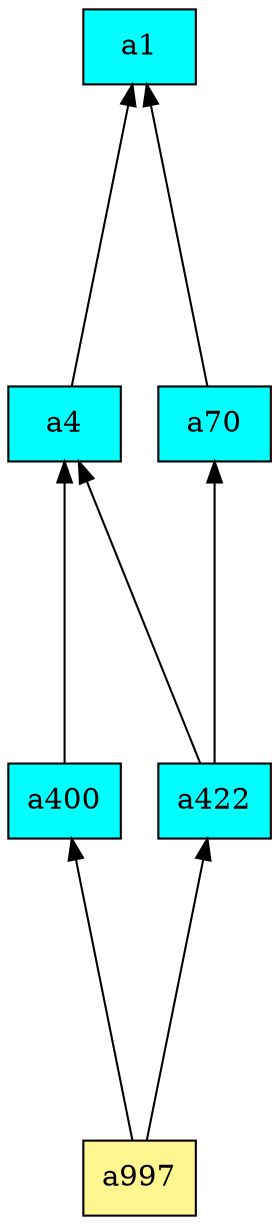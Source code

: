 digraph G {
rankdir=BT;ranksep="2.0";
"a1" [shape=record,fillcolor=cyan,style=filled,label="{a1}"];
"a997" [shape=record,fillcolor=khaki1,style=filled,label="{a997}"];
"a4" [shape=record,fillcolor=cyan,style=filled,label="{a4}"];
"a70" [shape=record,fillcolor=cyan,style=filled,label="{a70}"];
"a422" [shape=record,fillcolor=cyan,style=filled,label="{a422}"];
"a400" [shape=record,fillcolor=cyan,style=filled,label="{a400}"];
"a997" -> "a422"
"a997" -> "a400"
"a4" -> "a1"
"a70" -> "a1"
"a422" -> "a4"
"a422" -> "a70"
"a400" -> "a4"
}